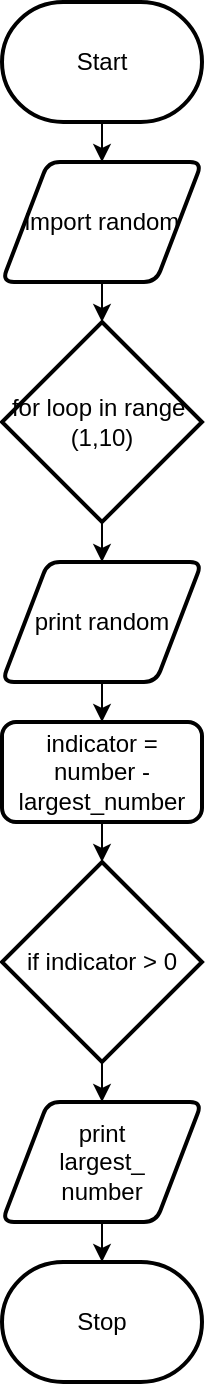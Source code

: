 <mxfile version="14.8.0" type="github">
  <diagram id="SLma4L032lh029aBpdTh" name="Page-1">
    <mxGraphModel dx="852" dy="514" grid="1" gridSize="10" guides="1" tooltips="1" connect="1" arrows="1" fold="1" page="1" pageScale="1" pageWidth="850" pageHeight="1100" math="0" shadow="0">
      <root>
        <mxCell id="0" />
        <mxCell id="1" parent="0" />
        <mxCell id="VGdxrQE_IydKaYWx6IXs-9" style="edgeStyle=orthogonalEdgeStyle;rounded=0;orthogonalLoop=1;jettySize=auto;html=1;exitX=0.5;exitY=1;exitDx=0;exitDy=0;exitPerimeter=0;entryX=0.5;entryY=0;entryDx=0;entryDy=0;" edge="1" parent="1" source="VGdxrQE_IydKaYWx6IXs-1" target="VGdxrQE_IydKaYWx6IXs-2">
          <mxGeometry relative="1" as="geometry" />
        </mxCell>
        <mxCell id="VGdxrQE_IydKaYWx6IXs-1" value="Start" style="strokeWidth=2;html=1;shape=mxgraph.flowchart.terminator;whiteSpace=wrap;" vertex="1" parent="1">
          <mxGeometry x="370" y="240" width="100" height="60" as="geometry" />
        </mxCell>
        <mxCell id="VGdxrQE_IydKaYWx6IXs-11" style="edgeStyle=orthogonalEdgeStyle;rounded=0;orthogonalLoop=1;jettySize=auto;html=1;exitX=0.5;exitY=1;exitDx=0;exitDy=0;entryX=0.5;entryY=0;entryDx=0;entryDy=0;entryPerimeter=0;" edge="1" parent="1" source="VGdxrQE_IydKaYWx6IXs-2" target="VGdxrQE_IydKaYWx6IXs-3">
          <mxGeometry relative="1" as="geometry" />
        </mxCell>
        <mxCell id="VGdxrQE_IydKaYWx6IXs-2" value="import random" style="shape=parallelogram;html=1;strokeWidth=2;perimeter=parallelogramPerimeter;whiteSpace=wrap;rounded=1;arcSize=12;size=0.23;" vertex="1" parent="1">
          <mxGeometry x="370" y="320" width="100" height="60" as="geometry" />
        </mxCell>
        <mxCell id="VGdxrQE_IydKaYWx6IXs-12" style="edgeStyle=orthogonalEdgeStyle;rounded=0;orthogonalLoop=1;jettySize=auto;html=1;exitX=0.5;exitY=1;exitDx=0;exitDy=0;exitPerimeter=0;entryX=0.5;entryY=0;entryDx=0;entryDy=0;" edge="1" parent="1" source="VGdxrQE_IydKaYWx6IXs-3" target="VGdxrQE_IydKaYWx6IXs-4">
          <mxGeometry relative="1" as="geometry" />
        </mxCell>
        <mxCell id="VGdxrQE_IydKaYWx6IXs-3" value="for loop in range&amp;nbsp;&lt;br&gt;(1,10)" style="strokeWidth=2;html=1;shape=mxgraph.flowchart.decision;whiteSpace=wrap;" vertex="1" parent="1">
          <mxGeometry x="370" y="400" width="100" height="100" as="geometry" />
        </mxCell>
        <mxCell id="VGdxrQE_IydKaYWx6IXs-13" style="edgeStyle=orthogonalEdgeStyle;rounded=0;orthogonalLoop=1;jettySize=auto;html=1;exitX=0.5;exitY=1;exitDx=0;exitDy=0;entryX=0.5;entryY=0;entryDx=0;entryDy=0;" edge="1" parent="1" source="VGdxrQE_IydKaYWx6IXs-4" target="VGdxrQE_IydKaYWx6IXs-5">
          <mxGeometry relative="1" as="geometry" />
        </mxCell>
        <mxCell id="VGdxrQE_IydKaYWx6IXs-4" value="print random" style="shape=parallelogram;html=1;strokeWidth=2;perimeter=parallelogramPerimeter;whiteSpace=wrap;rounded=1;arcSize=12;size=0.23;" vertex="1" parent="1">
          <mxGeometry x="370" y="520" width="100" height="60" as="geometry" />
        </mxCell>
        <mxCell id="VGdxrQE_IydKaYWx6IXs-14" style="edgeStyle=orthogonalEdgeStyle;rounded=0;orthogonalLoop=1;jettySize=auto;html=1;exitX=0.5;exitY=1;exitDx=0;exitDy=0;entryX=0.5;entryY=0;entryDx=0;entryDy=0;entryPerimeter=0;" edge="1" parent="1" source="VGdxrQE_IydKaYWx6IXs-5" target="VGdxrQE_IydKaYWx6IXs-6">
          <mxGeometry relative="1" as="geometry" />
        </mxCell>
        <mxCell id="VGdxrQE_IydKaYWx6IXs-5" value="indicator = number - largest_number" style="rounded=1;whiteSpace=wrap;html=1;absoluteArcSize=1;arcSize=14;strokeWidth=2;" vertex="1" parent="1">
          <mxGeometry x="370" y="600" width="100" height="50" as="geometry" />
        </mxCell>
        <mxCell id="VGdxrQE_IydKaYWx6IXs-15" style="edgeStyle=orthogonalEdgeStyle;rounded=0;orthogonalLoop=1;jettySize=auto;html=1;exitX=0.5;exitY=1;exitDx=0;exitDy=0;exitPerimeter=0;entryX=0.5;entryY=0;entryDx=0;entryDy=0;" edge="1" parent="1" source="VGdxrQE_IydKaYWx6IXs-6" target="VGdxrQE_IydKaYWx6IXs-7">
          <mxGeometry relative="1" as="geometry" />
        </mxCell>
        <mxCell id="VGdxrQE_IydKaYWx6IXs-6" value="if indicator &amp;gt; 0" style="strokeWidth=2;html=1;shape=mxgraph.flowchart.decision;whiteSpace=wrap;" vertex="1" parent="1">
          <mxGeometry x="370" y="670" width="100" height="100" as="geometry" />
        </mxCell>
        <mxCell id="VGdxrQE_IydKaYWx6IXs-16" style="edgeStyle=orthogonalEdgeStyle;rounded=0;orthogonalLoop=1;jettySize=auto;html=1;exitX=0.5;exitY=1;exitDx=0;exitDy=0;entryX=0.5;entryY=0;entryDx=0;entryDy=0;entryPerimeter=0;" edge="1" parent="1" source="VGdxrQE_IydKaYWx6IXs-7" target="VGdxrQE_IydKaYWx6IXs-8">
          <mxGeometry relative="1" as="geometry" />
        </mxCell>
        <mxCell id="VGdxrQE_IydKaYWx6IXs-7" value="print &lt;br&gt;largest_&lt;br&gt;number" style="shape=parallelogram;html=1;strokeWidth=2;perimeter=parallelogramPerimeter;whiteSpace=wrap;rounded=1;arcSize=12;size=0.23;" vertex="1" parent="1">
          <mxGeometry x="370" y="790" width="100" height="60" as="geometry" />
        </mxCell>
        <mxCell id="VGdxrQE_IydKaYWx6IXs-8" value="Stop" style="strokeWidth=2;html=1;shape=mxgraph.flowchart.terminator;whiteSpace=wrap;" vertex="1" parent="1">
          <mxGeometry x="370" y="870" width="100" height="60" as="geometry" />
        </mxCell>
      </root>
    </mxGraphModel>
  </diagram>
</mxfile>
